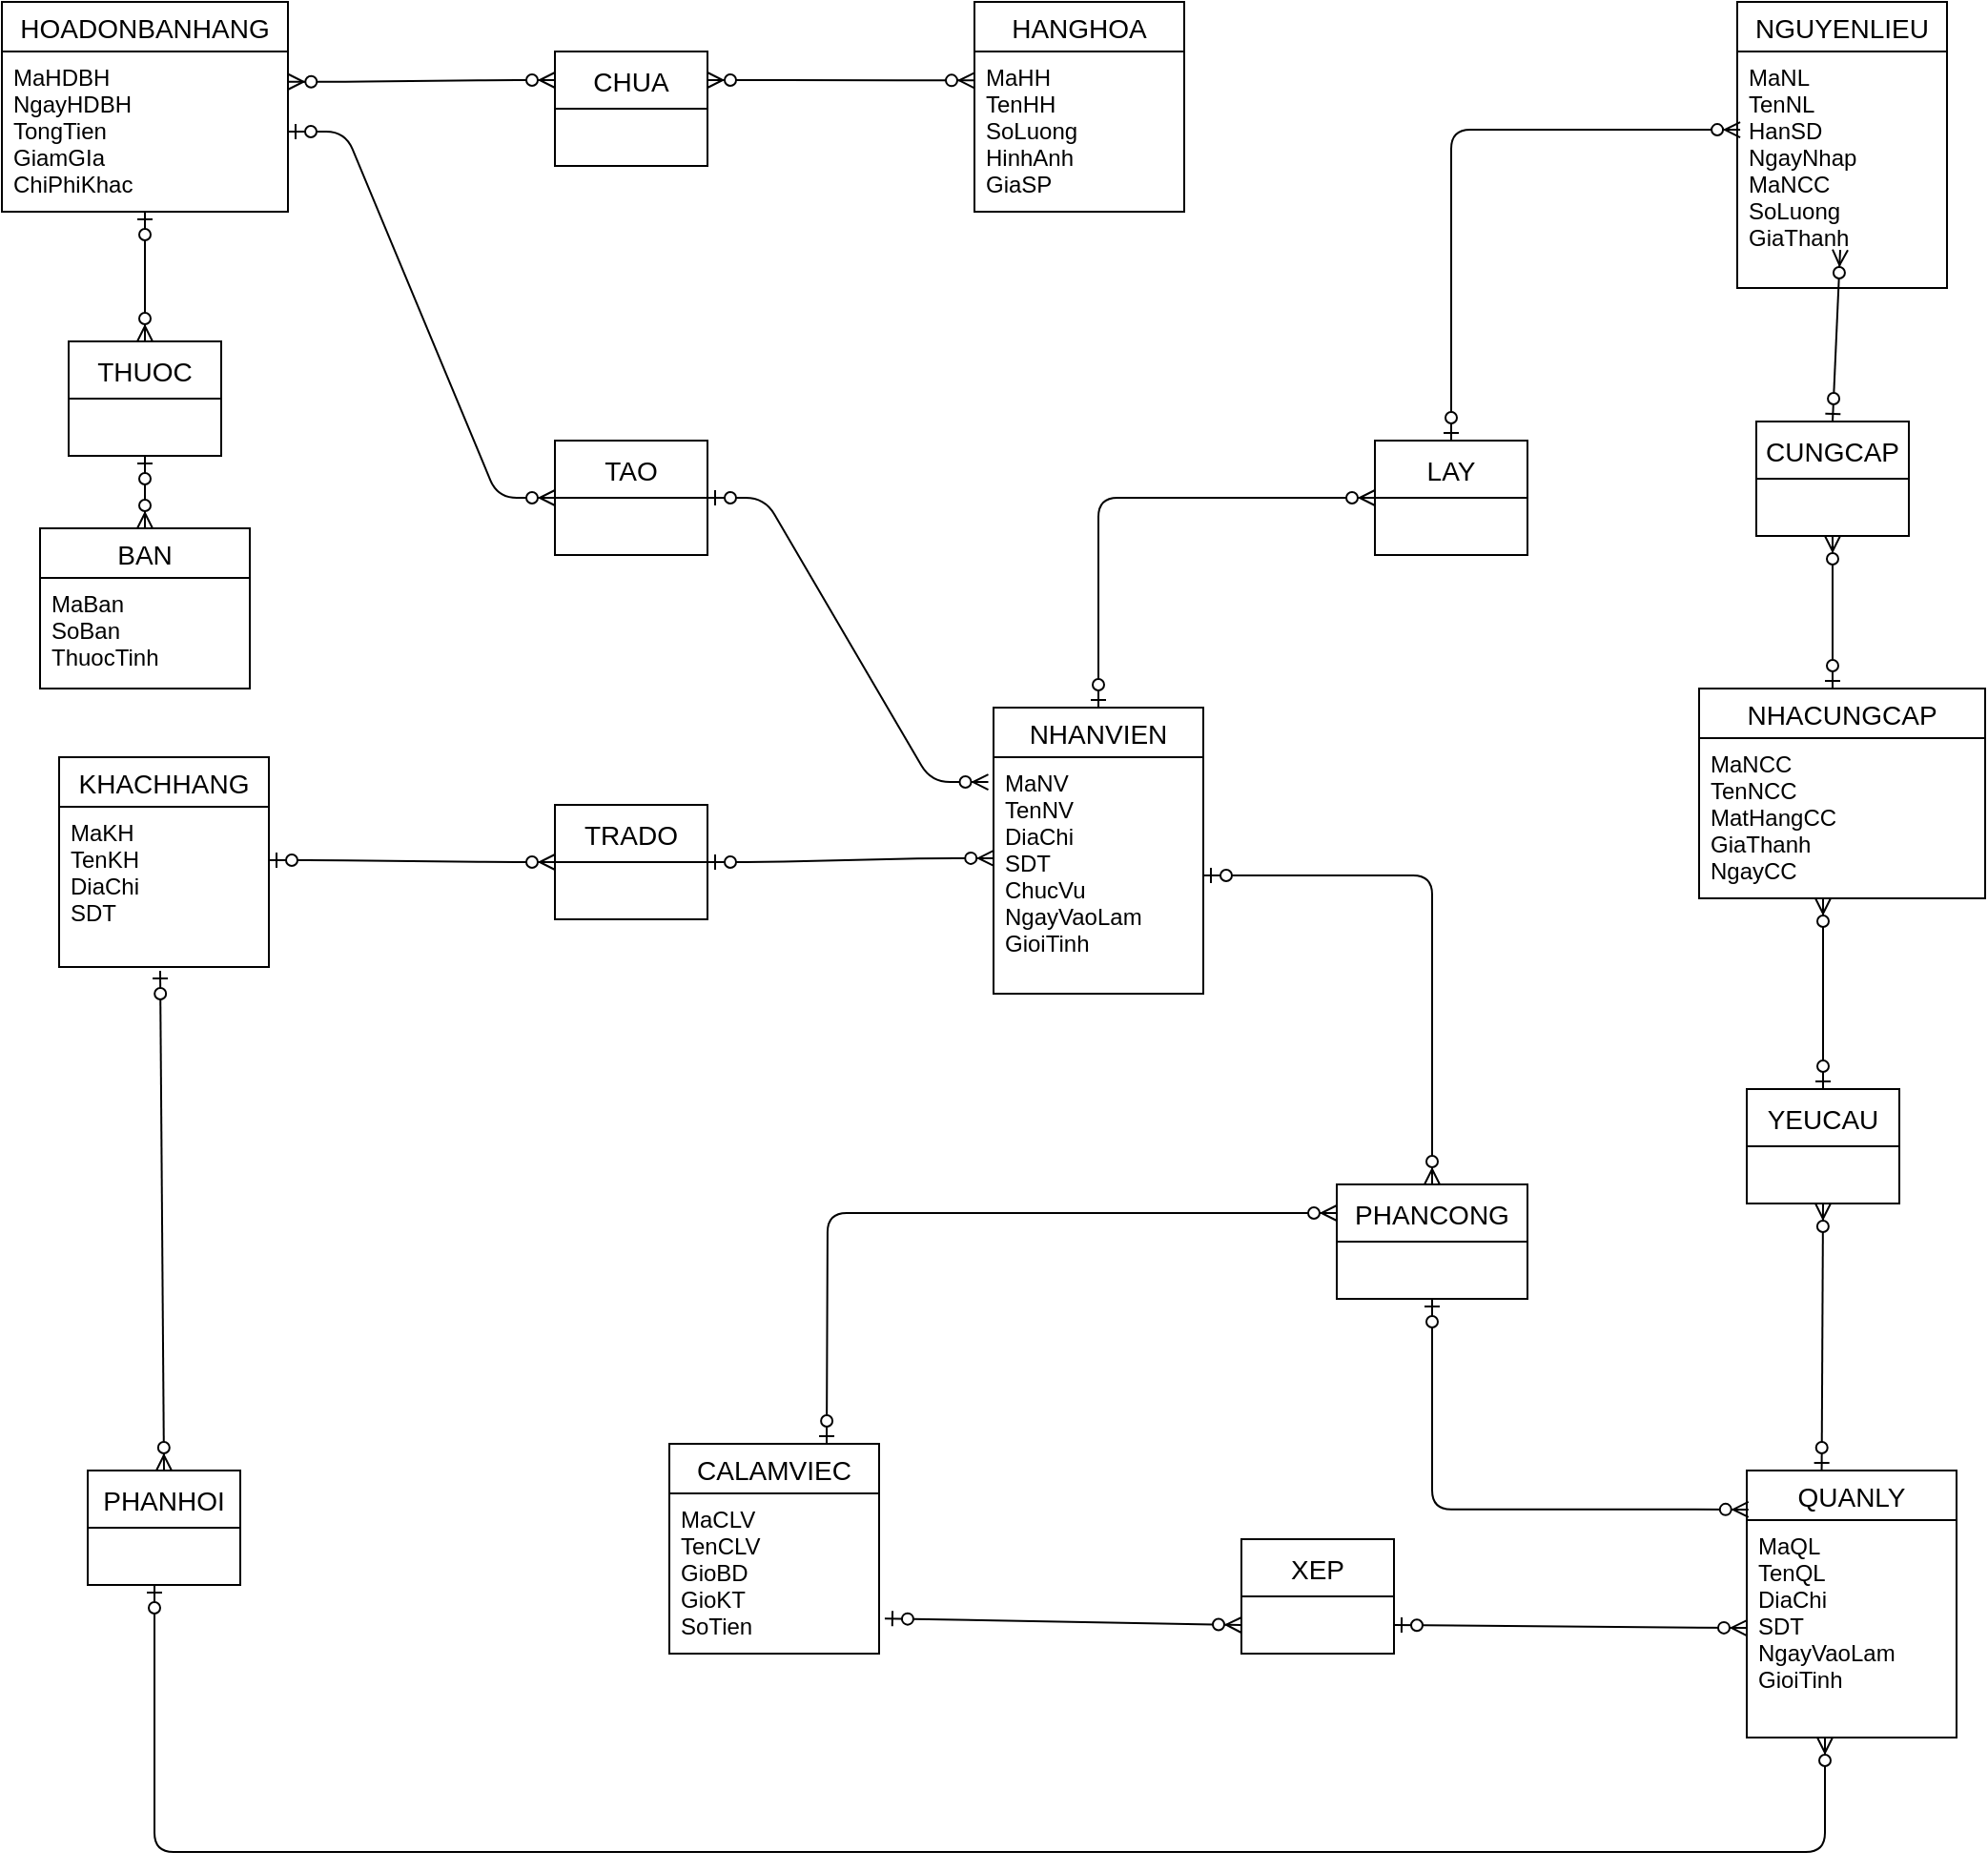 <mxfile version="14.1.8" type="github">
  <diagram id="qGSjmFXhTZHujoLpGfwc" name="Page-1">
    <mxGraphModel dx="3177" dy="1075" grid="0" gridSize="10" guides="1" tooltips="1" connect="1" arrows="1" fold="1" page="0" pageScale="1" pageWidth="827" pageHeight="1169" math="0" shadow="0">
      <root>
        <mxCell id="0" />
        <mxCell id="1" parent="0" />
        <mxCell id="4qQxRNhj2IdvPjn_nF5W-1" value="HANGHOA" style="swimlane;fontStyle=0;childLayout=stackLayout;horizontal=1;startSize=26;horizontalStack=0;resizeParent=1;resizeParentMax=0;resizeLast=0;collapsible=1;marginBottom=0;align=center;fontSize=14;" parent="1" vertex="1">
          <mxGeometry x="-850" width="110" height="110" as="geometry" />
        </mxCell>
        <mxCell id="4qQxRNhj2IdvPjn_nF5W-4" value="MaHH&#xa;TenHH&#xa;SoLuong&#xa;HinhAnh&#xa;GiaSP&#xa;" style="text;strokeColor=none;fillColor=none;spacingLeft=4;spacingRight=4;overflow=hidden;rotatable=0;points=[[0,0.5],[1,0.5]];portConstraint=eastwest;fontSize=12;" parent="4qQxRNhj2IdvPjn_nF5W-1" vertex="1">
          <mxGeometry y="26" width="110" height="84" as="geometry" />
        </mxCell>
        <mxCell id="4qQxRNhj2IdvPjn_nF5W-9" value="CHUA" style="swimlane;fontStyle=0;childLayout=stackLayout;horizontal=1;startSize=30;horizontalStack=0;resizeParent=1;resizeParentMax=0;resizeLast=0;collapsible=1;marginBottom=0;align=center;fontSize=14;" parent="1" vertex="1">
          <mxGeometry x="-1070" y="26" width="80" height="60" as="geometry" />
        </mxCell>
        <mxCell id="4qQxRNhj2IdvPjn_nF5W-13" value="HOADONBANHANG" style="swimlane;fontStyle=0;childLayout=stackLayout;horizontal=1;startSize=26;horizontalStack=0;resizeParent=1;resizeParentMax=0;resizeLast=0;collapsible=1;marginBottom=0;align=center;fontSize=14;" parent="1" vertex="1">
          <mxGeometry x="-1360" width="150" height="110" as="geometry" />
        </mxCell>
        <mxCell id="4qQxRNhj2IdvPjn_nF5W-14" value="MaHDBH&#xa;NgayHDBH&#xa;TongTien&#xa;GiamGIa&#xa;ChiPhiKhac" style="text;strokeColor=none;fillColor=none;spacingLeft=4;spacingRight=4;overflow=hidden;rotatable=0;points=[[0,0.5],[1,0.5]];portConstraint=eastwest;fontSize=12;" parent="4qQxRNhj2IdvPjn_nF5W-13" vertex="1">
          <mxGeometry y="26" width="150" height="84" as="geometry" />
        </mxCell>
        <mxCell id="4qQxRNhj2IdvPjn_nF5W-15" value="NHANVIEN" style="swimlane;fontStyle=0;childLayout=stackLayout;horizontal=1;startSize=26;horizontalStack=0;resizeParent=1;resizeParentMax=0;resizeLast=0;collapsible=1;marginBottom=0;align=center;fontSize=14;" parent="1" vertex="1">
          <mxGeometry x="-840" y="370" width="110" height="150" as="geometry" />
        </mxCell>
        <mxCell id="4qQxRNhj2IdvPjn_nF5W-16" value="MaNV&#xa;TenNV&#xa;DiaChi&#xa;SDT&#xa;ChucVu&#xa;NgayVaoLam&#xa;GioiTinh" style="text;strokeColor=none;fillColor=none;spacingLeft=4;spacingRight=4;overflow=hidden;rotatable=0;points=[[0,0.5],[1,0.5]];portConstraint=eastwest;fontSize=12;" parent="4qQxRNhj2IdvPjn_nF5W-15" vertex="1">
          <mxGeometry y="26" width="110" height="124" as="geometry" />
        </mxCell>
        <mxCell id="4qQxRNhj2IdvPjn_nF5W-17" value="KHACHHANG" style="swimlane;fontStyle=0;childLayout=stackLayout;horizontal=1;startSize=26;horizontalStack=0;resizeParent=1;resizeParentMax=0;resizeLast=0;collapsible=1;marginBottom=0;align=center;fontSize=14;" parent="1" vertex="1">
          <mxGeometry x="-1330" y="396" width="110" height="110" as="geometry" />
        </mxCell>
        <mxCell id="4qQxRNhj2IdvPjn_nF5W-18" value="MaKH&#xa;TenKH&#xa;DiaChi&#xa;SDT" style="text;strokeColor=none;fillColor=none;spacingLeft=4;spacingRight=4;overflow=hidden;rotatable=0;points=[[0,0.5],[1,0.5]];portConstraint=eastwest;fontSize=12;" parent="4qQxRNhj2IdvPjn_nF5W-17" vertex="1">
          <mxGeometry y="26" width="110" height="84" as="geometry" />
        </mxCell>
        <mxCell id="4qQxRNhj2IdvPjn_nF5W-19" value="CALAMVIEC" style="swimlane;fontStyle=0;childLayout=stackLayout;horizontal=1;startSize=26;horizontalStack=0;resizeParent=1;resizeParentMax=0;resizeLast=0;collapsible=1;marginBottom=0;align=center;fontSize=14;" parent="1" vertex="1">
          <mxGeometry x="-1010" y="756" width="110" height="110" as="geometry" />
        </mxCell>
        <mxCell id="4qQxRNhj2IdvPjn_nF5W-20" value="MaCLV&#xa;TenCLV&#xa;GioBD&#xa;GioKT&#xa;SoTien" style="text;strokeColor=none;fillColor=none;spacingLeft=4;spacingRight=4;overflow=hidden;rotatable=0;points=[[0,0.5],[1,0.5]];portConstraint=eastwest;fontSize=12;" parent="4qQxRNhj2IdvPjn_nF5W-19" vertex="1">
          <mxGeometry y="26" width="110" height="84" as="geometry" />
        </mxCell>
        <mxCell id="4qQxRNhj2IdvPjn_nF5W-21" value="QUANLY" style="swimlane;fontStyle=0;childLayout=stackLayout;horizontal=1;startSize=26;horizontalStack=0;resizeParent=1;resizeParentMax=0;resizeLast=0;collapsible=1;marginBottom=0;align=center;fontSize=14;" parent="1" vertex="1">
          <mxGeometry x="-445" y="770" width="110" height="140" as="geometry" />
        </mxCell>
        <mxCell id="4qQxRNhj2IdvPjn_nF5W-22" value="MaQL&#xa;TenQL&#xa;DiaChi&#xa;SDT&#xa;NgayVaoLam&#xa;GioiTinh" style="text;strokeColor=none;fillColor=none;spacingLeft=4;spacingRight=4;overflow=hidden;rotatable=0;points=[[0,0.5],[1,0.5]];portConstraint=eastwest;fontSize=12;" parent="4qQxRNhj2IdvPjn_nF5W-21" vertex="1">
          <mxGeometry y="26" width="110" height="114" as="geometry" />
        </mxCell>
        <mxCell id="4qQxRNhj2IdvPjn_nF5W-23" value="NHACUNGCAP" style="swimlane;fontStyle=0;childLayout=stackLayout;horizontal=1;startSize=26;horizontalStack=0;resizeParent=1;resizeParentMax=0;resizeLast=0;collapsible=1;marginBottom=0;align=center;fontSize=14;" parent="1" vertex="1">
          <mxGeometry x="-470" y="360" width="150" height="110" as="geometry" />
        </mxCell>
        <mxCell id="4qQxRNhj2IdvPjn_nF5W-24" value="MaNCC&#xa;TenNCC&#xa;MatHangCC&#xa;GiaThanh&#xa;NgayCC" style="text;strokeColor=none;fillColor=none;spacingLeft=4;spacingRight=4;overflow=hidden;rotatable=0;points=[[0,0.5],[1,0.5]];portConstraint=eastwest;fontSize=12;" parent="4qQxRNhj2IdvPjn_nF5W-23" vertex="1">
          <mxGeometry y="26" width="150" height="84" as="geometry" />
        </mxCell>
        <mxCell id="4qQxRNhj2IdvPjn_nF5W-25" value="LAY" style="swimlane;fontStyle=0;childLayout=stackLayout;horizontal=1;startSize=30;horizontalStack=0;resizeParent=1;resizeParentMax=0;resizeLast=0;collapsible=1;marginBottom=0;align=center;fontSize=14;" parent="1" vertex="1">
          <mxGeometry x="-640" y="230" width="80" height="60" as="geometry" />
        </mxCell>
        <mxCell id="4qQxRNhj2IdvPjn_nF5W-26" value="NGUYENLIEU" style="swimlane;fontStyle=0;childLayout=stackLayout;horizontal=1;startSize=26;horizontalStack=0;resizeParent=1;resizeParentMax=0;resizeLast=0;collapsible=1;marginBottom=0;align=center;fontSize=14;" parent="1" vertex="1">
          <mxGeometry x="-450" width="110" height="150" as="geometry" />
        </mxCell>
        <mxCell id="4qQxRNhj2IdvPjn_nF5W-27" value="MaNL&#xa;TenNL&#xa;HanSD&#xa;NgayNhap&#xa;MaNCC&#xa;SoLuong&#xa;GiaThanh" style="text;strokeColor=none;fillColor=none;spacingLeft=4;spacingRight=4;overflow=hidden;rotatable=0;points=[[0,0.5],[1,0.5]];portConstraint=eastwest;fontSize=12;" parent="4qQxRNhj2IdvPjn_nF5W-26" vertex="1">
          <mxGeometry y="26" width="110" height="124" as="geometry" />
        </mxCell>
        <mxCell id="4qQxRNhj2IdvPjn_nF5W-28" value="TAO" style="swimlane;fontStyle=0;childLayout=stackLayout;horizontal=1;startSize=30;horizontalStack=0;resizeParent=1;resizeParentMax=0;resizeLast=0;collapsible=1;marginBottom=0;align=center;fontSize=14;" parent="1" vertex="1">
          <mxGeometry x="-1070" y="230" width="80" height="60" as="geometry" />
        </mxCell>
        <mxCell id="4qQxRNhj2IdvPjn_nF5W-29" value="CUNGCAP" style="swimlane;fontStyle=0;childLayout=stackLayout;horizontal=1;startSize=30;horizontalStack=0;resizeParent=1;resizeParentMax=0;resizeLast=0;collapsible=1;marginBottom=0;align=center;fontSize=14;" parent="1" vertex="1">
          <mxGeometry x="-440" y="220" width="80" height="60" as="geometry" />
        </mxCell>
        <mxCell id="4qQxRNhj2IdvPjn_nF5W-30" value="PHANCONG" style="swimlane;fontStyle=0;childLayout=stackLayout;horizontal=1;startSize=30;horizontalStack=0;resizeParent=1;resizeParentMax=0;resizeLast=0;collapsible=1;marginBottom=0;align=center;fontSize=14;" parent="1" vertex="1">
          <mxGeometry x="-660" y="620" width="100" height="60" as="geometry" />
        </mxCell>
        <mxCell id="4qQxRNhj2IdvPjn_nF5W-31" value="XEP" style="swimlane;fontStyle=0;childLayout=stackLayout;horizontal=1;startSize=30;horizontalStack=0;resizeParent=1;resizeParentMax=0;resizeLast=0;collapsible=1;marginBottom=0;align=center;fontSize=14;" parent="1" vertex="1">
          <mxGeometry x="-710" y="806" width="80" height="60" as="geometry" />
        </mxCell>
        <mxCell id="4qQxRNhj2IdvPjn_nF5W-32" value="TRADO" style="swimlane;fontStyle=0;childLayout=stackLayout;horizontal=1;startSize=30;horizontalStack=0;resizeParent=1;resizeParentMax=0;resizeLast=0;collapsible=1;marginBottom=0;align=center;fontSize=14;" parent="1" vertex="1">
          <mxGeometry x="-1070" y="421" width="80" height="60" as="geometry" />
        </mxCell>
        <mxCell id="4qQxRNhj2IdvPjn_nF5W-33" value="YEUCAU" style="swimlane;fontStyle=0;childLayout=stackLayout;horizontal=1;startSize=30;horizontalStack=0;resizeParent=1;resizeParentMax=0;resizeLast=0;collapsible=1;marginBottom=0;align=center;fontSize=14;" parent="1" vertex="1">
          <mxGeometry x="-445" y="570" width="80" height="60" as="geometry" />
        </mxCell>
        <mxCell id="4qQxRNhj2IdvPjn_nF5W-34" value="PHANHOI" style="swimlane;fontStyle=0;childLayout=stackLayout;horizontal=1;startSize=30;horizontalStack=0;resizeParent=1;resizeParentMax=0;resizeLast=0;collapsible=1;marginBottom=0;align=center;fontSize=14;" parent="1" vertex="1">
          <mxGeometry x="-1315" y="770" width="80" height="60" as="geometry" />
        </mxCell>
        <mxCell id="4qQxRNhj2IdvPjn_nF5W-35" value="" style="edgeStyle=entityRelationEdgeStyle;fontSize=12;html=1;endArrow=ERzeroToMany;endFill=1;startArrow=ERzeroToMany;entryX=0;entryY=0.25;entryDx=0;entryDy=0;exitX=1.001;exitY=0.189;exitDx=0;exitDy=0;exitPerimeter=0;" parent="1" source="4qQxRNhj2IdvPjn_nF5W-14" target="4qQxRNhj2IdvPjn_nF5W-9" edge="1">
          <mxGeometry width="100" height="100" relative="1" as="geometry">
            <mxPoint x="-1210" y="80" as="sourcePoint" />
            <mxPoint x="-1110" y="-20" as="targetPoint" />
          </mxGeometry>
        </mxCell>
        <mxCell id="4qQxRNhj2IdvPjn_nF5W-36" value="" style="edgeStyle=entityRelationEdgeStyle;fontSize=12;html=1;endArrow=ERzeroToMany;endFill=1;startArrow=ERzeroToMany;entryX=0.014;entryY=0.147;entryDx=0;entryDy=0;entryPerimeter=0;" parent="1" edge="1">
          <mxGeometry width="100" height="100" relative="1" as="geometry">
            <mxPoint x="-990" y="41" as="sourcePoint" />
            <mxPoint x="-850" y="41.17" as="targetPoint" />
          </mxGeometry>
        </mxCell>
        <mxCell id="4qQxRNhj2IdvPjn_nF5W-37" value="" style="edgeStyle=entityRelationEdgeStyle;fontSize=12;html=1;endArrow=ERzeroToMany;startArrow=ERzeroToOne;exitX=1;exitY=0.5;exitDx=0;exitDy=0;entryX=0;entryY=0.5;entryDx=0;entryDy=0;" parent="1" source="4qQxRNhj2IdvPjn_nF5W-14" target="4qQxRNhj2IdvPjn_nF5W-28" edge="1">
          <mxGeometry width="100" height="100" relative="1" as="geometry">
            <mxPoint x="-910" y="360" as="sourcePoint" />
            <mxPoint x="-810" y="260" as="targetPoint" />
          </mxGeometry>
        </mxCell>
        <mxCell id="4qQxRNhj2IdvPjn_nF5W-38" value="" style="edgeStyle=entityRelationEdgeStyle;fontSize=12;html=1;endArrow=ERzeroToMany;startArrow=ERzeroToOne;exitX=1;exitY=0.5;exitDx=0;exitDy=0;entryX=-0.025;entryY=0.105;entryDx=0;entryDy=0;entryPerimeter=0;" parent="1" target="4qQxRNhj2IdvPjn_nF5W-16" edge="1">
          <mxGeometry width="100" height="100" relative="1" as="geometry">
            <mxPoint x="-990" y="260" as="sourcePoint" />
            <mxPoint x="-850" y="452" as="targetPoint" />
          </mxGeometry>
        </mxCell>
        <mxCell id="4qQxRNhj2IdvPjn_nF5W-39" value="" style="edgeStyle=entityRelationEdgeStyle;fontSize=12;html=1;endArrow=ERzeroToMany;startArrow=ERzeroToOne;entryX=0;entryY=0.5;entryDx=0;entryDy=0;" parent="1" target="4qQxRNhj2IdvPjn_nF5W-32" edge="1">
          <mxGeometry width="100" height="100" relative="1" as="geometry">
            <mxPoint x="-1220" y="450" as="sourcePoint" />
            <mxPoint x="-1120" y="350" as="targetPoint" />
          </mxGeometry>
        </mxCell>
        <mxCell id="4qQxRNhj2IdvPjn_nF5W-40" value="" style="edgeStyle=entityRelationEdgeStyle;fontSize=12;html=1;endArrow=ERzeroToMany;startArrow=ERzeroToOne;exitX=1;exitY=0.5;exitDx=0;exitDy=0;entryX=0.001;entryY=0.427;entryDx=0;entryDy=0;entryPerimeter=0;" parent="1" source="4qQxRNhj2IdvPjn_nF5W-32" target="4qQxRNhj2IdvPjn_nF5W-16" edge="1">
          <mxGeometry width="100" height="100" relative="1" as="geometry">
            <mxPoint x="-980" y="450" as="sourcePoint" />
            <mxPoint x="-790" y="410" as="targetPoint" />
          </mxGeometry>
        </mxCell>
        <mxCell id="4qQxRNhj2IdvPjn_nF5W-42" value="" style="fontSize=12;html=1;endArrow=ERzeroToMany;startArrow=ERzeroToOne;entryX=0.5;entryY=0;entryDx=0;entryDy=0;" parent="1" target="4qQxRNhj2IdvPjn_nF5W-34" edge="1">
          <mxGeometry width="100" height="100" relative="1" as="geometry">
            <mxPoint x="-1277" y="508" as="sourcePoint" />
            <mxPoint x="-1270" y="750" as="targetPoint" />
          </mxGeometry>
        </mxCell>
        <mxCell id="4qQxRNhj2IdvPjn_nF5W-44" value="" style="fontSize=12;html=1;endArrow=ERzeroToMany;startArrow=ERzeroToOne;" parent="1" edge="1">
          <mxGeometry width="100" height="100" relative="1" as="geometry">
            <mxPoint x="-1280" y="830" as="sourcePoint" />
            <mxPoint x="-404" y="910" as="targetPoint" />
            <Array as="points">
              <mxPoint x="-1280" y="970" />
              <mxPoint x="-404" y="970" />
            </Array>
          </mxGeometry>
        </mxCell>
        <mxCell id="4qQxRNhj2IdvPjn_nF5W-45" value="" style="fontSize=12;html=1;endArrow=ERzeroToMany;startArrow=ERzeroToOne;entryX=0;entryY=0.25;entryDx=0;entryDy=0;exitX=0.75;exitY=0;exitDx=0;exitDy=0;" parent="1" source="4qQxRNhj2IdvPjn_nF5W-19" target="4qQxRNhj2IdvPjn_nF5W-30" edge="1">
          <mxGeometry width="100" height="100" relative="1" as="geometry">
            <mxPoint x="-990" y="830" as="sourcePoint" />
            <mxPoint x="-890" y="730" as="targetPoint" />
            <Array as="points">
              <mxPoint x="-927" y="635" />
            </Array>
          </mxGeometry>
        </mxCell>
        <mxCell id="4qQxRNhj2IdvPjn_nF5W-46" value="" style="fontSize=12;html=1;endArrow=ERzeroToMany;startArrow=ERzeroToOne;entryX=0;entryY=0.75;entryDx=0;entryDy=0;exitX=1.027;exitY=0.781;exitDx=0;exitDy=0;exitPerimeter=0;" parent="1" source="4qQxRNhj2IdvPjn_nF5W-20" target="4qQxRNhj2IdvPjn_nF5W-31" edge="1">
          <mxGeometry width="100" height="100" relative="1" as="geometry">
            <mxPoint x="-900" y="805" as="sourcePoint" />
            <mxPoint x="-640" y="530" as="targetPoint" />
          </mxGeometry>
        </mxCell>
        <mxCell id="4qQxRNhj2IdvPjn_nF5W-47" value="" style="fontSize=12;html=1;endArrow=ERzeroToMany;startArrow=ERzeroToOne;exitX=1;exitY=0.75;exitDx=0;exitDy=0;" parent="1" source="4qQxRNhj2IdvPjn_nF5W-31" target="4qQxRNhj2IdvPjn_nF5W-22" edge="1">
          <mxGeometry width="100" height="100" relative="1" as="geometry">
            <mxPoint x="-740" y="630" as="sourcePoint" />
            <mxPoint x="-470" y="805" as="targetPoint" />
            <Array as="points" />
          </mxGeometry>
        </mxCell>
        <mxCell id="4qQxRNhj2IdvPjn_nF5W-49" value="" style="fontSize=12;html=1;endArrow=ERzeroToMany;startArrow=ERzeroToOne;exitX=1;exitY=0.5;exitDx=0;exitDy=0;entryX=0.5;entryY=0;entryDx=0;entryDy=0;" parent="1" source="4qQxRNhj2IdvPjn_nF5W-16" target="4qQxRNhj2IdvPjn_nF5W-30" edge="1">
          <mxGeometry width="100" height="100" relative="1" as="geometry">
            <mxPoint x="-740" y="630" as="sourcePoint" />
            <mxPoint x="-620" y="610" as="targetPoint" />
            <Array as="points">
              <mxPoint x="-610" y="458" />
            </Array>
          </mxGeometry>
        </mxCell>
        <mxCell id="4qQxRNhj2IdvPjn_nF5W-50" value="" style="edgeStyle=orthogonalEdgeStyle;fontSize=12;html=1;endArrow=ERzeroToMany;startArrow=ERzeroToOne;entryX=0.008;entryY=0.146;entryDx=0;entryDy=0;entryPerimeter=0;exitX=0.5;exitY=1;exitDx=0;exitDy=0;" parent="1" source="4qQxRNhj2IdvPjn_nF5W-30" target="4qQxRNhj2IdvPjn_nF5W-21" edge="1">
          <mxGeometry width="100" height="100" relative="1" as="geometry">
            <mxPoint x="-740" y="630" as="sourcePoint" />
            <mxPoint x="-490" y="790" as="targetPoint" />
          </mxGeometry>
        </mxCell>
        <mxCell id="4qQxRNhj2IdvPjn_nF5W-58" value="" style="fontSize=12;html=1;endArrow=ERzeroToMany;startArrow=ERzeroToOne;exitX=0.5;exitY=0;exitDx=0;exitDy=0;" parent="1" source="4qQxRNhj2IdvPjn_nF5W-33" edge="1">
          <mxGeometry width="100" height="100" relative="1" as="geometry">
            <mxPoint x="-650" y="500" as="sourcePoint" />
            <mxPoint x="-405" y="470" as="targetPoint" />
          </mxGeometry>
        </mxCell>
        <mxCell id="4qQxRNhj2IdvPjn_nF5W-59" value="" style="fontSize=12;html=1;endArrow=ERzeroToMany;startArrow=ERzeroToOne;exitX=0.5;exitY=0;exitDx=0;exitDy=0;entryX=0.5;entryY=1;entryDx=0;entryDy=0;" parent="1" target="4qQxRNhj2IdvPjn_nF5W-33" edge="1">
          <mxGeometry width="100" height="100" relative="1" as="geometry">
            <mxPoint x="-405.71" y="770.0" as="sourcePoint" />
            <mxPoint x="-405.71" y="670" as="targetPoint" />
          </mxGeometry>
        </mxCell>
        <mxCell id="4qQxRNhj2IdvPjn_nF5W-60" value="" style="fontSize=12;html=1;endArrow=ERzeroToMany;startArrow=ERzeroToOne;exitX=0.5;exitY=0;exitDx=0;exitDy=0;" parent="1" edge="1">
          <mxGeometry width="100" height="100" relative="1" as="geometry">
            <mxPoint x="-400" y="360.0" as="sourcePoint" />
            <mxPoint x="-400" y="280" as="targetPoint" />
          </mxGeometry>
        </mxCell>
        <mxCell id="4qQxRNhj2IdvPjn_nF5W-61" value="" style="fontSize=12;html=1;endArrow=ERzeroToMany;startArrow=ERzeroToOne;exitX=0.5;exitY=0;exitDx=0;exitDy=0;" parent="1" source="4qQxRNhj2IdvPjn_nF5W-29" edge="1">
          <mxGeometry width="100" height="100" relative="1" as="geometry">
            <mxPoint x="-396" y="210" as="sourcePoint" />
            <mxPoint x="-396" y="130" as="targetPoint" />
          </mxGeometry>
        </mxCell>
        <mxCell id="4qQxRNhj2IdvPjn_nF5W-62" value="" style="edgeStyle=orthogonalEdgeStyle;fontSize=12;html=1;endArrow=ERzeroToMany;startArrow=ERzeroToOne;exitX=0.5;exitY=0;exitDx=0;exitDy=0;entryX=0;entryY=0.5;entryDx=0;entryDy=0;" parent="1" source="4qQxRNhj2IdvPjn_nF5W-15" target="4qQxRNhj2IdvPjn_nF5W-25" edge="1">
          <mxGeometry width="100" height="100" relative="1" as="geometry">
            <mxPoint x="-650" y="500" as="sourcePoint" />
            <mxPoint x="-550" y="400" as="targetPoint" />
          </mxGeometry>
        </mxCell>
        <mxCell id="4qQxRNhj2IdvPjn_nF5W-64" value="" style="edgeStyle=orthogonalEdgeStyle;fontSize=12;html=1;endArrow=ERzeroToMany;startArrow=ERzeroToOne;exitX=0.5;exitY=0;exitDx=0;exitDy=0;entryX=0.014;entryY=0.331;entryDx=0;entryDy=0;entryPerimeter=0;" parent="1" source="4qQxRNhj2IdvPjn_nF5W-25" target="4qQxRNhj2IdvPjn_nF5W-27" edge="1">
          <mxGeometry width="100" height="100" relative="1" as="geometry">
            <mxPoint x="-775" y="380" as="sourcePoint" />
            <mxPoint x="-630" y="270" as="targetPoint" />
          </mxGeometry>
        </mxCell>
        <mxCell id="T0cbM-_272j5nFpQDejI-1" value="THUOC" style="swimlane;fontStyle=0;childLayout=stackLayout;horizontal=1;startSize=30;horizontalStack=0;resizeParent=1;resizeParentMax=0;resizeLast=0;collapsible=1;marginBottom=0;align=center;fontSize=14;" parent="1" vertex="1">
          <mxGeometry x="-1325" y="178" width="80" height="60" as="geometry" />
        </mxCell>
        <mxCell id="T0cbM-_272j5nFpQDejI-2" value="BAN" style="swimlane;fontStyle=0;childLayout=stackLayout;horizontal=1;startSize=26;horizontalStack=0;resizeParent=1;resizeParentMax=0;resizeLast=0;collapsible=1;marginBottom=0;align=center;fontSize=14;" parent="1" vertex="1">
          <mxGeometry x="-1340" y="276" width="110" height="84" as="geometry" />
        </mxCell>
        <mxCell id="T0cbM-_272j5nFpQDejI-3" value="MaBan&#xa;SoBan&#xa;ThuocTinh" style="text;strokeColor=none;fillColor=none;spacingLeft=4;spacingRight=4;overflow=hidden;rotatable=0;points=[[0,0.5],[1,0.5]];portConstraint=eastwest;fontSize=12;" parent="T0cbM-_272j5nFpQDejI-2" vertex="1">
          <mxGeometry y="26" width="110" height="58" as="geometry" />
        </mxCell>
        <mxCell id="T0cbM-_272j5nFpQDejI-5" value="" style="fontSize=12;html=1;endArrow=ERzeroToMany;startArrow=ERzeroToOne;entryX=0.5;entryY=0;entryDx=0;entryDy=0;" parent="1" source="4qQxRNhj2IdvPjn_nF5W-14" target="T0cbM-_272j5nFpQDejI-1" edge="1">
          <mxGeometry width="100" height="100" relative="1" as="geometry">
            <mxPoint x="-982" y="368" as="sourcePoint" />
            <mxPoint x="-882" y="268" as="targetPoint" />
          </mxGeometry>
        </mxCell>
        <mxCell id="T0cbM-_272j5nFpQDejI-6" style="edgeStyle=none;rounded=0;orthogonalLoop=1;jettySize=auto;html=1;exitX=0.75;exitY=0;exitDx=0;exitDy=0;" parent="1" source="T0cbM-_272j5nFpQDejI-2" target="T0cbM-_272j5nFpQDejI-2" edge="1">
          <mxGeometry relative="1" as="geometry" />
        </mxCell>
        <mxCell id="T0cbM-_272j5nFpQDejI-7" value="" style="fontSize=12;html=1;endArrow=ERzeroToMany;startArrow=ERzeroToOne;exitX=0.5;exitY=1;exitDx=0;exitDy=0;entryX=0.5;entryY=0;entryDx=0;entryDy=0;" parent="1" source="T0cbM-_272j5nFpQDejI-1" target="T0cbM-_272j5nFpQDejI-2" edge="1">
          <mxGeometry width="100" height="100" relative="1" as="geometry">
            <mxPoint x="-982" y="368" as="sourcePoint" />
            <mxPoint x="-882" y="268" as="targetPoint" />
          </mxGeometry>
        </mxCell>
      </root>
    </mxGraphModel>
  </diagram>
</mxfile>
